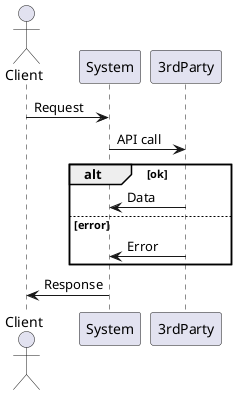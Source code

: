 @startuml example-3

actor Client
participant System
participant 3rdParty

Client -> System: Request
    System -> 3rdParty: API call
    alt ok
        3rdParty -> System: Data
    else error
        3rdParty -> System: Error
    end 
System -> Client: Response

@enduml